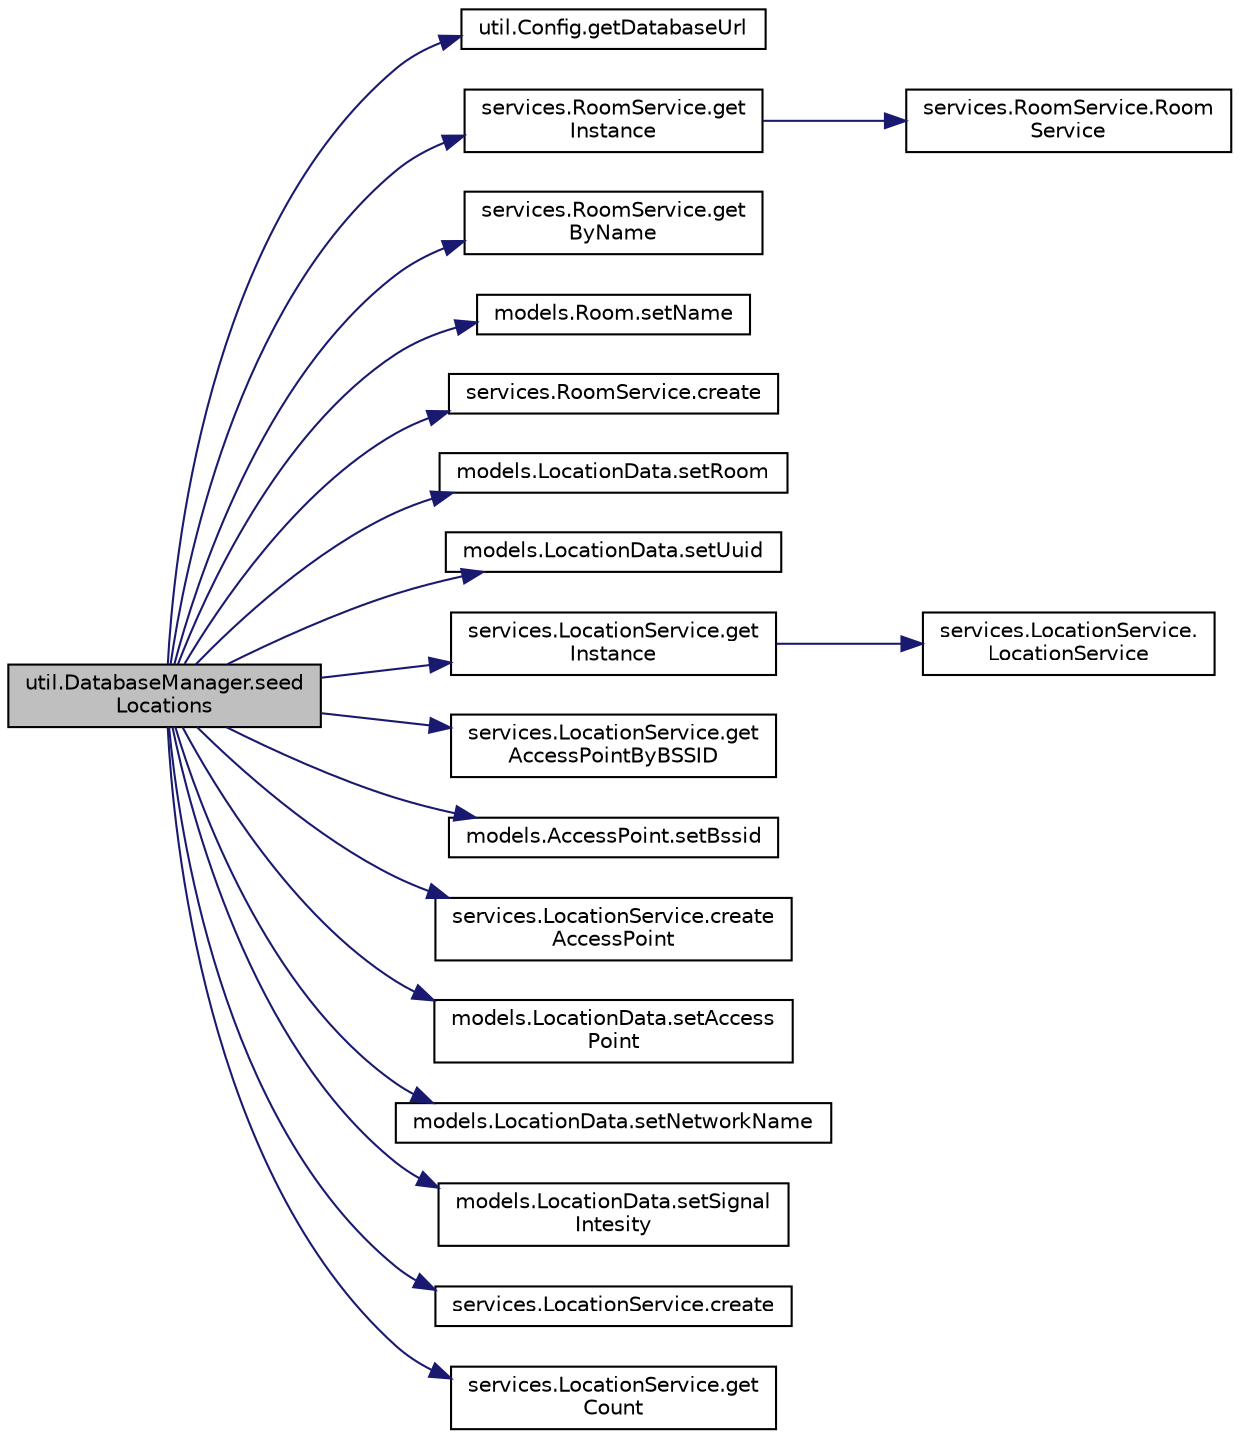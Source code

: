 digraph "util.DatabaseManager.seedLocations"
{
  edge [fontname="Helvetica",fontsize="10",labelfontname="Helvetica",labelfontsize="10"];
  node [fontname="Helvetica",fontsize="10",shape=record];
  rankdir="LR";
  Node7 [label="util.DatabaseManager.seed\lLocations",height=0.2,width=0.4,color="black", fillcolor="grey75", style="filled", fontcolor="black"];
  Node7 -> Node8 [color="midnightblue",fontsize="10",style="solid",fontname="Helvetica"];
  Node8 [label="util.Config.getDatabaseUrl",height=0.2,width=0.4,color="black", fillcolor="white", style="filled",URL="$classutil_1_1_config.html#a1f538708a8d3e2140d73c6a16ea0acd6"];
  Node7 -> Node9 [color="midnightblue",fontsize="10",style="solid",fontname="Helvetica"];
  Node9 [label="services.RoomService.get\lInstance",height=0.2,width=0.4,color="black", fillcolor="white", style="filled",URL="$classservices_1_1_room_service.html#adeddcdbaafe6b272b588002ff3d4d777"];
  Node9 -> Node10 [color="midnightblue",fontsize="10",style="solid",fontname="Helvetica"];
  Node10 [label="services.RoomService.Room\lService",height=0.2,width=0.4,color="black", fillcolor="white", style="filled",URL="$classservices_1_1_room_service.html#a6295cfa7e099005f2f90b9dd5fef09c6"];
  Node7 -> Node11 [color="midnightblue",fontsize="10",style="solid",fontname="Helvetica"];
  Node11 [label="services.RoomService.get\lByName",height=0.2,width=0.4,color="black", fillcolor="white", style="filled",URL="$classservices_1_1_room_service.html#a4e39db08aac7969efceadbe1834ef6e0"];
  Node7 -> Node12 [color="midnightblue",fontsize="10",style="solid",fontname="Helvetica"];
  Node12 [label="models.Room.setName",height=0.2,width=0.4,color="black", fillcolor="white", style="filled",URL="$classmodels_1_1_room.html#ad4f6db5934d3bf8d0705dcf651a985aa"];
  Node7 -> Node13 [color="midnightblue",fontsize="10",style="solid",fontname="Helvetica"];
  Node13 [label="services.RoomService.create",height=0.2,width=0.4,color="black", fillcolor="white", style="filled",URL="$classservices_1_1_room_service.html#a9e9b3c9d33536bdf09d79e853b0432e1"];
  Node7 -> Node14 [color="midnightblue",fontsize="10",style="solid",fontname="Helvetica"];
  Node14 [label="models.LocationData.setRoom",height=0.2,width=0.4,color="black", fillcolor="white", style="filled",URL="$classmodels_1_1_location_data.html#a94546eee9ad9ed3c9a70d953845496d5"];
  Node7 -> Node15 [color="midnightblue",fontsize="10",style="solid",fontname="Helvetica"];
  Node15 [label="models.LocationData.setUuid",height=0.2,width=0.4,color="black", fillcolor="white", style="filled",URL="$classmodels_1_1_location_data.html#a61b1bcf55cd3c7a5f5a6dad649eeefd4"];
  Node7 -> Node16 [color="midnightblue",fontsize="10",style="solid",fontname="Helvetica"];
  Node16 [label="services.LocationService.get\lInstance",height=0.2,width=0.4,color="black", fillcolor="white", style="filled",URL="$classservices_1_1_location_service.html#aa8bbad3b03cffaf61749c7812d5ee938"];
  Node16 -> Node17 [color="midnightblue",fontsize="10",style="solid",fontname="Helvetica"];
  Node17 [label="services.LocationService.\lLocationService",height=0.2,width=0.4,color="black", fillcolor="white", style="filled",URL="$classservices_1_1_location_service.html#a85f8c2226b17fb1dbc11c707f4c8cd73"];
  Node7 -> Node18 [color="midnightblue",fontsize="10",style="solid",fontname="Helvetica"];
  Node18 [label="services.LocationService.get\lAccessPointByBSSID",height=0.2,width=0.4,color="black", fillcolor="white", style="filled",URL="$classservices_1_1_location_service.html#a5cbfdfed7b7fbe42f78e0667291b3c32"];
  Node7 -> Node19 [color="midnightblue",fontsize="10",style="solid",fontname="Helvetica"];
  Node19 [label="models.AccessPoint.setBssid",height=0.2,width=0.4,color="black", fillcolor="white", style="filled",URL="$classmodels_1_1_access_point.html#a25479047a7a2bb7bb54b2ac9563f228f"];
  Node7 -> Node20 [color="midnightblue",fontsize="10",style="solid",fontname="Helvetica"];
  Node20 [label="services.LocationService.create\lAccessPoint",height=0.2,width=0.4,color="black", fillcolor="white", style="filled",URL="$classservices_1_1_location_service.html#a0314b6ab82fed8e2006968d2da5e813e"];
  Node7 -> Node21 [color="midnightblue",fontsize="10",style="solid",fontname="Helvetica"];
  Node21 [label="models.LocationData.setAccess\lPoint",height=0.2,width=0.4,color="black", fillcolor="white", style="filled",URL="$classmodels_1_1_location_data.html#a68a8fe1f2c92de9b41304d4139689807"];
  Node7 -> Node22 [color="midnightblue",fontsize="10",style="solid",fontname="Helvetica"];
  Node22 [label="models.LocationData.setNetworkName",height=0.2,width=0.4,color="black", fillcolor="white", style="filled",URL="$classmodels_1_1_location_data.html#a6e6c5a9a61968e58ed1ae81f2912ef51"];
  Node7 -> Node23 [color="midnightblue",fontsize="10",style="solid",fontname="Helvetica"];
  Node23 [label="models.LocationData.setSignal\lIntesity",height=0.2,width=0.4,color="black", fillcolor="white", style="filled",URL="$classmodels_1_1_location_data.html#a2463bdac8254621dd87a031c5ad3c04a"];
  Node7 -> Node24 [color="midnightblue",fontsize="10",style="solid",fontname="Helvetica"];
  Node24 [label="services.LocationService.create",height=0.2,width=0.4,color="black", fillcolor="white", style="filled",URL="$classservices_1_1_location_service.html#a3265d7c9c96f1ccdb6cd83af74c63764"];
  Node7 -> Node25 [color="midnightblue",fontsize="10",style="solid",fontname="Helvetica"];
  Node25 [label="services.LocationService.get\lCount",height=0.2,width=0.4,color="black", fillcolor="white", style="filled",URL="$classservices_1_1_location_service.html#a47f4a0e233b8a0a7ec46e6c935a5572a"];
}
